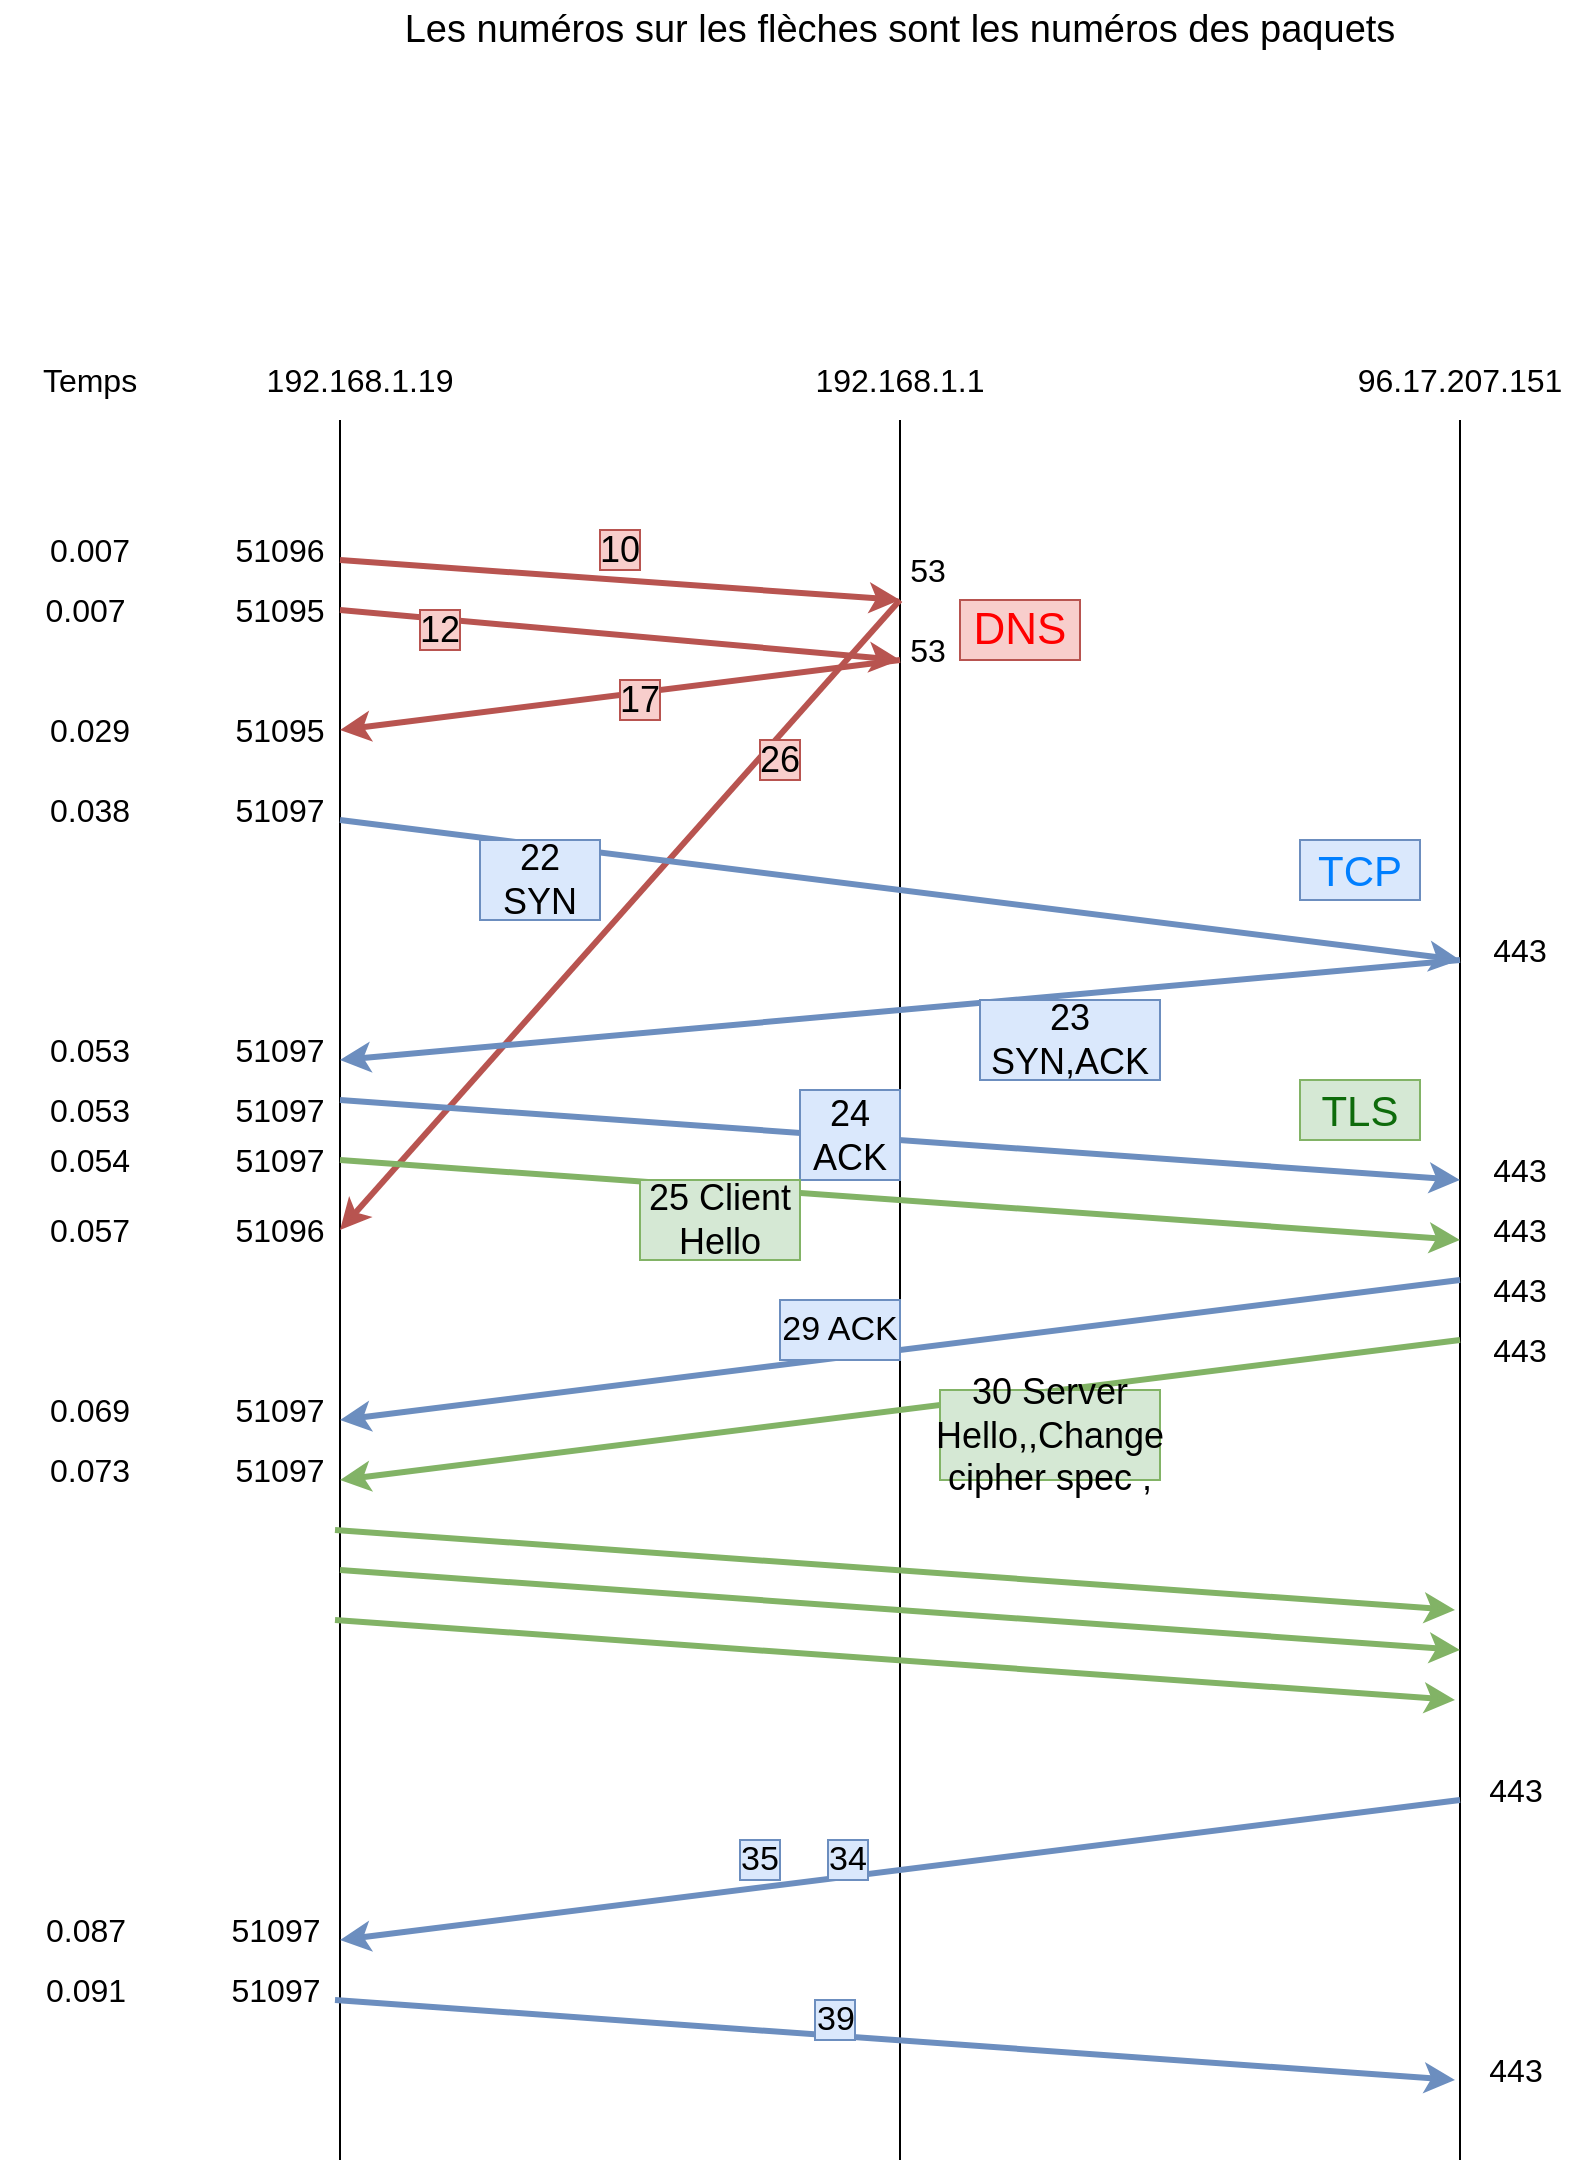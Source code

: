 <mxfile version="21.2.9" type="github">
  <diagram name="Page-1" id="WJexi-hbhl3dmOBr19gn">
    <mxGraphModel dx="2211" dy="0" grid="1" gridSize="10" guides="1" tooltips="1" connect="1" arrows="1" fold="1" page="1" pageScale="1" pageWidth="827" pageHeight="1169" math="0" shadow="0">
      <root>
        <mxCell id="0" />
        <mxCell id="1" parent="0" />
        <mxCell id="n1U7F6p-wiJEakVieZvQ-1" value="" style="endArrow=none;html=1;rounded=0;" parent="1" edge="1">
          <mxGeometry width="50" height="50" relative="1" as="geometry">
            <mxPoint x="120" y="880" as="sourcePoint" />
            <mxPoint x="120" y="10" as="targetPoint" />
          </mxGeometry>
        </mxCell>
        <mxCell id="n1U7F6p-wiJEakVieZvQ-2" value="" style="endArrow=none;html=1;rounded=0;" parent="1" edge="1">
          <mxGeometry width="50" height="50" relative="1" as="geometry">
            <mxPoint x="400" y="880" as="sourcePoint" />
            <mxPoint x="400" y="10" as="targetPoint" />
          </mxGeometry>
        </mxCell>
        <mxCell id="n1U7F6p-wiJEakVieZvQ-3" value="" style="endArrow=none;html=1;rounded=0;" parent="1" edge="1">
          <mxGeometry width="50" height="50" relative="1" as="geometry">
            <mxPoint x="680" y="880" as="sourcePoint" />
            <mxPoint x="680" y="10" as="targetPoint" />
          </mxGeometry>
        </mxCell>
        <mxCell id="n1U7F6p-wiJEakVieZvQ-4" value="&lt;font style=&quot;font-size: 16px;&quot;&gt;Temps&lt;/font&gt;" style="text;strokeColor=none;align=center;fillColor=none;html=1;verticalAlign=middle;whiteSpace=wrap;rounded=0;strokeWidth=3;" parent="1" vertex="1">
          <mxGeometry x="-50" y="-35" width="90" height="50" as="geometry" />
        </mxCell>
        <mxCell id="n1U7F6p-wiJEakVieZvQ-5" value="&lt;font style=&quot;font-size: 16px;&quot;&gt;192.168.1.19&lt;/font&gt;" style="text;strokeColor=none;align=center;fillColor=none;html=1;verticalAlign=middle;whiteSpace=wrap;rounded=0;" parent="1" vertex="1">
          <mxGeometry x="100" y="-20" width="60" height="20" as="geometry" />
        </mxCell>
        <mxCell id="n1U7F6p-wiJEakVieZvQ-6" value="&lt;font style=&quot;font-size: 16px;&quot;&gt;192.168.1.1&lt;/font&gt;" style="text;strokeColor=none;align=center;fillColor=none;html=1;verticalAlign=middle;whiteSpace=wrap;rounded=0;" parent="1" vertex="1">
          <mxGeometry x="370" y="-25" width="60" height="30" as="geometry" />
        </mxCell>
        <mxCell id="n1U7F6p-wiJEakVieZvQ-7" value="&lt;font style=&quot;font-size: 16px;&quot;&gt;96.17.207.151&lt;/font&gt;" style="text;strokeColor=none;align=center;fillColor=none;html=1;verticalAlign=middle;whiteSpace=wrap;rounded=0;" parent="1" vertex="1">
          <mxGeometry x="650" y="-25" width="60" height="30" as="geometry" />
        </mxCell>
        <mxCell id="n1U7F6p-wiJEakVieZvQ-8" value="" style="endArrow=classic;html=1;fillColor=#f8cecc;strokeColor=#b85450;rounded=0;strokeWidth=3;" parent="1" edge="1">
          <mxGeometry width="50" height="50" relative="1" as="geometry">
            <mxPoint x="120" y="80" as="sourcePoint" />
            <mxPoint x="400" y="100" as="targetPoint" />
          </mxGeometry>
        </mxCell>
        <mxCell id="n1U7F6p-wiJEakVieZvQ-9" value="&lt;font style=&quot;font-size: 16px;&quot;&gt;51096&lt;/font&gt;" style="text;strokeColor=none;align=center;fillColor=none;html=1;verticalAlign=middle;whiteSpace=wrap;rounded=0;" parent="1" vertex="1">
          <mxGeometry x="60" y="60" width="60" height="30" as="geometry" />
        </mxCell>
        <mxCell id="n1U7F6p-wiJEakVieZvQ-10" value="&lt;font style=&quot;font-size: 16px;&quot;&gt;53&lt;/font&gt;" style="text;strokeColor=none;align=center;fillColor=none;html=1;verticalAlign=middle;whiteSpace=wrap;rounded=0;" parent="1" vertex="1">
          <mxGeometry x="384" y="70" width="60" height="30" as="geometry" />
        </mxCell>
        <mxCell id="n1U7F6p-wiJEakVieZvQ-11" value="&lt;font style=&quot;font-size: 16px;&quot;&gt;0.007&lt;/font&gt;" style="text;strokeColor=none;align=center;fillColor=none;html=1;verticalAlign=middle;whiteSpace=wrap;rounded=0;" parent="1" vertex="1">
          <mxGeometry x="-35" y="60" width="60" height="30" as="geometry" />
        </mxCell>
        <mxCell id="n1U7F6p-wiJEakVieZvQ-13" value="" style="endArrow=classic;html=1;rounded=0;entryX=1;entryY=0.5;entryDx=0;entryDy=0;fillColor=#f8cecc;strokeColor=#b85450;strokeWidth=3;" parent="1" target="n1U7F6p-wiJEakVieZvQ-15" edge="1">
          <mxGeometry width="50" height="50" relative="1" as="geometry">
            <mxPoint x="400" y="100" as="sourcePoint" />
            <mxPoint x="120" y="200" as="targetPoint" />
          </mxGeometry>
        </mxCell>
        <mxCell id="n1U7F6p-wiJEakVieZvQ-14" value="&lt;font style=&quot;font-size: 16px;&quot;&gt;0.057&lt;/font&gt;" style="text;strokeColor=none;align=center;fillColor=none;html=1;verticalAlign=middle;whiteSpace=wrap;rounded=0;" parent="1" vertex="1">
          <mxGeometry x="-35" y="400" width="60" height="30" as="geometry" />
        </mxCell>
        <mxCell id="n1U7F6p-wiJEakVieZvQ-15" value="&lt;font style=&quot;font-size: 16px;&quot;&gt;51096&lt;/font&gt;" style="text;strokeColor=none;align=center;fillColor=none;html=1;verticalAlign=middle;whiteSpace=wrap;rounded=0;" parent="1" vertex="1">
          <mxGeometry x="60" y="400" width="60" height="30" as="geometry" />
        </mxCell>
        <mxCell id="n1U7F6p-wiJEakVieZvQ-16" value="" style="endArrow=classic;html=1;rounded=0;fillColor=#f8cecc;strokeColor=#b85450;strokeWidth=3;" parent="1" edge="1">
          <mxGeometry width="50" height="50" relative="1" as="geometry">
            <mxPoint x="120" y="105" as="sourcePoint" />
            <mxPoint x="400" y="130" as="targetPoint" />
          </mxGeometry>
        </mxCell>
        <mxCell id="n1U7F6p-wiJEakVieZvQ-17" value="&lt;font style=&quot;font-size: 16px;&quot;&gt;53&lt;/font&gt;" style="text;strokeColor=none;align=center;fillColor=none;html=1;verticalAlign=middle;whiteSpace=wrap;rounded=0;" parent="1" vertex="1">
          <mxGeometry x="384" y="110" width="60" height="30" as="geometry" />
        </mxCell>
        <mxCell id="n1U7F6p-wiJEakVieZvQ-19" value="" style="endArrow=classic;html=1;rounded=0;entryX=1;entryY=0.5;entryDx=0;entryDy=0;fillColor=#f8cecc;strokeColor=#b85450;strokeWidth=3;" parent="1" edge="1">
          <mxGeometry width="50" height="50" relative="1" as="geometry">
            <mxPoint x="400" y="130" as="sourcePoint" />
            <mxPoint x="120" y="165" as="targetPoint" />
          </mxGeometry>
        </mxCell>
        <mxCell id="n1U7F6p-wiJEakVieZvQ-21" value="&lt;font style=&quot;font-size: 16px;&quot;&gt;0.029&lt;/font&gt;" style="text;strokeColor=none;align=center;fillColor=none;html=1;verticalAlign=middle;whiteSpace=wrap;rounded=0;" parent="1" vertex="1">
          <mxGeometry x="-35" y="150" width="60" height="30" as="geometry" />
        </mxCell>
        <mxCell id="n1U7F6p-wiJEakVieZvQ-22" value="&lt;font style=&quot;font-size: 16px;&quot;&gt;0.007&amp;nbsp;&lt;/font&gt;&lt;span style=&quot;border-color: var(--border-color); font-size: 16px;&quot;&gt; &lt;/span&gt;" style="text;strokeColor=none;align=center;fillColor=none;html=1;verticalAlign=middle;whiteSpace=wrap;rounded=0;" parent="1" vertex="1">
          <mxGeometry x="-35" y="90" width="60" height="30" as="geometry" />
        </mxCell>
        <mxCell id="n1U7F6p-wiJEakVieZvQ-25" value="&lt;font style=&quot;font-size: 16px;&quot;&gt;51095&lt;/font&gt;" style="text;strokeColor=none;align=center;fillColor=none;html=1;verticalAlign=middle;whiteSpace=wrap;rounded=0;" parent="1" vertex="1">
          <mxGeometry x="60" y="90" width="60" height="30" as="geometry" />
        </mxCell>
        <mxCell id="n1U7F6p-wiJEakVieZvQ-26" value="&lt;font style=&quot;font-size: 16px;&quot;&gt;51095&lt;/font&gt;" style="text;strokeColor=none;align=center;fillColor=none;html=1;verticalAlign=middle;whiteSpace=wrap;rounded=0;" parent="1" vertex="1">
          <mxGeometry x="60" y="150" width="60" height="30" as="geometry" />
        </mxCell>
        <mxCell id="n1U7F6p-wiJEakVieZvQ-27" value="" style="endArrow=classic;html=1;rounded=0;fillColor=#dae8fc;strokeColor=#6c8ebf;strokeWidth=3;" parent="1" edge="1">
          <mxGeometry width="50" height="50" relative="1" as="geometry">
            <mxPoint x="120" y="210" as="sourcePoint" />
            <mxPoint x="680" y="280" as="targetPoint" />
          </mxGeometry>
        </mxCell>
        <mxCell id="n1U7F6p-wiJEakVieZvQ-28" value="&lt;font style=&quot;font-size: 16px;&quot;&gt;51097&lt;/font&gt;" style="text;strokeColor=none;align=center;fillColor=none;html=1;verticalAlign=middle;whiteSpace=wrap;rounded=0;" parent="1" vertex="1">
          <mxGeometry x="60" y="190" width="60" height="30" as="geometry" />
        </mxCell>
        <mxCell id="n1U7F6p-wiJEakVieZvQ-29" value="&lt;font style=&quot;font-size: 16px;&quot;&gt;0.038&lt;/font&gt;" style="text;strokeColor=none;align=center;fillColor=none;html=1;verticalAlign=middle;whiteSpace=wrap;rounded=0;" parent="1" vertex="1">
          <mxGeometry x="-35" y="190" width="60" height="30" as="geometry" />
        </mxCell>
        <mxCell id="n1U7F6p-wiJEakVieZvQ-30" value="&lt;font style=&quot;font-size: 16px;&quot;&gt;443&lt;/font&gt;" style="text;strokeColor=none;align=center;fillColor=none;html=1;verticalAlign=middle;whiteSpace=wrap;rounded=0;" parent="1" vertex="1">
          <mxGeometry x="680" y="260" width="60" height="30" as="geometry" />
        </mxCell>
        <mxCell id="n1U7F6p-wiJEakVieZvQ-31" value="" style="endArrow=classic;html=1;rounded=0;fillColor=#dae8fc;strokeColor=#6c8ebf;strokeWidth=3;" parent="1" edge="1">
          <mxGeometry width="50" height="50" relative="1" as="geometry">
            <mxPoint x="680" y="280" as="sourcePoint" />
            <mxPoint x="120" y="330" as="targetPoint" />
          </mxGeometry>
        </mxCell>
        <mxCell id="n1U7F6p-wiJEakVieZvQ-32" value="&lt;font style=&quot;font-size: 16px;&quot;&gt;51097&lt;/font&gt;" style="text;strokeColor=none;align=center;fillColor=none;html=1;verticalAlign=middle;whiteSpace=wrap;rounded=0;" parent="1" vertex="1">
          <mxGeometry x="60" y="310" width="60" height="30" as="geometry" />
        </mxCell>
        <mxCell id="n1U7F6p-wiJEakVieZvQ-33" value="&lt;font style=&quot;font-size: 16px;&quot;&gt;0.053&lt;/font&gt;" style="text;strokeColor=none;align=center;fillColor=none;html=1;verticalAlign=middle;whiteSpace=wrap;rounded=0;" parent="1" vertex="1">
          <mxGeometry x="-35" y="310" width="60" height="30" as="geometry" />
        </mxCell>
        <mxCell id="n1U7F6p-wiJEakVieZvQ-34" value="" style="endArrow=classic;html=1;rounded=0;fillColor=#dae8fc;strokeColor=#6c8ebf;strokeWidth=3;" parent="1" edge="1">
          <mxGeometry width="50" height="50" relative="1" as="geometry">
            <mxPoint x="120" y="350" as="sourcePoint" />
            <mxPoint x="680" y="390" as="targetPoint" />
          </mxGeometry>
        </mxCell>
        <mxCell id="n1U7F6p-wiJEakVieZvQ-35" value="&lt;font style=&quot;font-size: 16px;&quot;&gt;0.053&lt;/font&gt;" style="text;strokeColor=none;align=center;fillColor=none;html=1;verticalAlign=middle;whiteSpace=wrap;rounded=0;" parent="1" vertex="1">
          <mxGeometry x="-35" y="340" width="60" height="30" as="geometry" />
        </mxCell>
        <mxCell id="n1U7F6p-wiJEakVieZvQ-36" value="&lt;font style=&quot;font-size: 16px;&quot;&gt;51097&lt;/font&gt;" style="text;strokeColor=none;align=center;fillColor=none;html=1;verticalAlign=middle;whiteSpace=wrap;rounded=0;" parent="1" vertex="1">
          <mxGeometry x="60" y="340" width="60" height="30" as="geometry" />
        </mxCell>
        <mxCell id="n1U7F6p-wiJEakVieZvQ-37" value="&lt;font style=&quot;font-size: 16px;&quot;&gt;443&lt;/font&gt;" style="text;strokeColor=none;align=center;fillColor=none;html=1;verticalAlign=middle;whiteSpace=wrap;rounded=0;" parent="1" vertex="1">
          <mxGeometry x="680" y="370" width="60" height="30" as="geometry" />
        </mxCell>
        <mxCell id="n1U7F6p-wiJEakVieZvQ-38" value="&lt;font color=&quot;#ff0000&quot; style=&quot;font-size: 22px;&quot;&gt;DNS&lt;/font&gt;" style="text;strokeColor=#b85450;align=center;fillColor=#f8cecc;html=1;verticalAlign=middle;whiteSpace=wrap;rounded=0;" parent="1" vertex="1">
          <mxGeometry x="430" y="100" width="60" height="30" as="geometry" />
        </mxCell>
        <mxCell id="n1U7F6p-wiJEakVieZvQ-39" value="&lt;font color=&quot;#007fff&quot; style=&quot;font-size: 21px;&quot;&gt;TCP&lt;/font&gt;" style="text;strokeColor=#6c8ebf;align=center;fillColor=#dae8fc;html=1;verticalAlign=middle;whiteSpace=wrap;rounded=0;" parent="1" vertex="1">
          <mxGeometry x="600" y="220" width="60" height="30" as="geometry" />
        </mxCell>
        <mxCell id="n1U7F6p-wiJEakVieZvQ-41" value="&lt;font style=&quot;font-size: 18px;&quot;&gt;12&lt;/font&gt;" style="text;strokeColor=#b85450;align=center;fillColor=#f8cecc;html=1;verticalAlign=middle;whiteSpace=wrap;rounded=0;" parent="1" vertex="1">
          <mxGeometry x="160" y="105" width="20" height="20" as="geometry" />
        </mxCell>
        <mxCell id="n1U7F6p-wiJEakVieZvQ-52" value="&lt;font style=&quot;font-size: 18px;&quot;&gt;10&lt;/font&gt;" style="text;strokeColor=#b85450;align=center;fillColor=#f8cecc;html=1;verticalAlign=middle;whiteSpace=wrap;rounded=0;" parent="1" vertex="1">
          <mxGeometry x="250" y="65" width="20" height="20" as="geometry" />
        </mxCell>
        <mxCell id="n1U7F6p-wiJEakVieZvQ-53" value="&lt;font style=&quot;font-size: 18px;&quot;&gt;17&lt;/font&gt;" style="text;strokeColor=#b85450;align=center;fillColor=#f8cecc;html=1;verticalAlign=middle;whiteSpace=wrap;rounded=0;" parent="1" vertex="1">
          <mxGeometry x="260" y="140" width="20" height="20" as="geometry" />
        </mxCell>
        <mxCell id="n1U7F6p-wiJEakVieZvQ-54" value="&lt;span style=&quot;font-size: 18px;&quot;&gt;26&lt;/span&gt;" style="text;strokeColor=#b85450;align=center;fillColor=#f8cecc;html=1;verticalAlign=middle;whiteSpace=wrap;rounded=0;" parent="1" vertex="1">
          <mxGeometry x="330" y="170" width="20" height="20" as="geometry" />
        </mxCell>
        <mxCell id="n1U7F6p-wiJEakVieZvQ-56" value="&lt;font style=&quot;font-size: 18px;&quot;&gt;22 SYN&lt;/font&gt;" style="text;strokeColor=#6c8ebf;align=center;fillColor=#dae8fc;html=1;verticalAlign=middle;whiteSpace=wrap;rounded=0;" parent="1" vertex="1">
          <mxGeometry x="190" y="220" width="60" height="40" as="geometry" />
        </mxCell>
        <mxCell id="n1U7F6p-wiJEakVieZvQ-62" value="&lt;font style=&quot;font-size: 18px;&quot;&gt;23 SYN,ACK&lt;/font&gt;" style="text;strokeColor=#6c8ebf;align=center;fillColor=#dae8fc;html=1;verticalAlign=middle;whiteSpace=wrap;rounded=0;" parent="1" vertex="1">
          <mxGeometry x="440" y="300" width="90" height="40" as="geometry" />
        </mxCell>
        <mxCell id="n1U7F6p-wiJEakVieZvQ-63" value="&lt;font style=&quot;font-size: 18px;&quot;&gt;24 ACK&lt;/font&gt;" style="text;strokeColor=#6c8ebf;align=center;fillColor=#dae8fc;html=1;verticalAlign=middle;whiteSpace=wrap;rounded=0;" parent="1" vertex="1">
          <mxGeometry x="350" y="345" width="50" height="45" as="geometry" />
        </mxCell>
        <mxCell id="_BkDuq4qd8k27kDSEMzj-3" value="&lt;font style=&quot;font-size: 19px;&quot;&gt;&amp;nbsp;Les numéros sur les flèches sont les numéros des paquets&amp;nbsp;&lt;/font&gt;" style="text;strokeColor=none;align=center;fillColor=none;html=1;verticalAlign=middle;whiteSpace=wrap;rounded=0;" parent="1" vertex="1">
          <mxGeometry x="55" y="-200" width="690" height="30" as="geometry" />
        </mxCell>
        <mxCell id="eQPu3dBEFxutYys5tmZO-1" value="" style="endArrow=classic;html=1;rounded=0;fillColor=#dae8fc;strokeColor=#6c8ebf;strokeWidth=3;" parent="1" edge="1">
          <mxGeometry width="50" height="50" relative="1" as="geometry">
            <mxPoint x="680" y="440" as="sourcePoint" />
            <mxPoint x="120" y="510" as="targetPoint" />
          </mxGeometry>
        </mxCell>
        <mxCell id="eQPu3dBEFxutYys5tmZO-2" value="&lt;font style=&quot;font-size: 16px;&quot;&gt;0.069&lt;/font&gt;" style="text;strokeColor=none;align=center;fillColor=none;html=1;verticalAlign=middle;whiteSpace=wrap;rounded=0;" parent="1" vertex="1">
          <mxGeometry x="-35" y="490" width="60" height="30" as="geometry" />
        </mxCell>
        <mxCell id="eQPu3dBEFxutYys5tmZO-3" value="&lt;font style=&quot;font-size: 16px;&quot;&gt;443&lt;/font&gt;" style="text;strokeColor=none;align=center;fillColor=none;html=1;verticalAlign=middle;whiteSpace=wrap;rounded=0;" parent="1" vertex="1">
          <mxGeometry x="680" y="430" width="60" height="30" as="geometry" />
        </mxCell>
        <mxCell id="eQPu3dBEFxutYys5tmZO-4" value="&lt;font style=&quot;font-size: 16px;&quot;&gt;51097&lt;/font&gt;" style="text;strokeColor=none;align=center;fillColor=none;html=1;verticalAlign=middle;whiteSpace=wrap;rounded=0;" parent="1" vertex="1">
          <mxGeometry x="60" y="490" width="60" height="30" as="geometry" />
        </mxCell>
        <mxCell id="eQPu3dBEFxutYys5tmZO-5" value="&lt;font style=&quot;font-size: 17px;&quot;&gt;29 ACK&lt;/font&gt;" style="text;strokeColor=#6c8ebf;align=center;fillColor=#dae8fc;html=1;verticalAlign=middle;whiteSpace=wrap;rounded=0;" parent="1" vertex="1">
          <mxGeometry x="340" y="450" width="60" height="30" as="geometry" />
        </mxCell>
        <mxCell id="eQPu3dBEFxutYys5tmZO-6" value="" style="endArrow=classic;html=1;rounded=0;fillColor=#dae8fc;strokeColor=#6c8ebf;strokeWidth=3;" parent="1" edge="1">
          <mxGeometry width="50" height="50" relative="1" as="geometry">
            <mxPoint x="680" y="700" as="sourcePoint" />
            <mxPoint x="120" y="770" as="targetPoint" />
          </mxGeometry>
        </mxCell>
        <mxCell id="eQPu3dBEFxutYys5tmZO-7" value="&lt;font style=&quot;font-size: 16px;&quot;&gt;443&lt;/font&gt;" style="text;strokeColor=none;align=center;fillColor=none;html=1;verticalAlign=middle;whiteSpace=wrap;rounded=0;" parent="1" vertex="1">
          <mxGeometry x="677.5" y="680" width="60" height="30" as="geometry" />
        </mxCell>
        <mxCell id="eQPu3dBEFxutYys5tmZO-8" value="&lt;font style=&quot;font-size: 16px;&quot;&gt;51097&lt;/font&gt;" style="text;strokeColor=none;align=center;fillColor=none;html=1;verticalAlign=middle;whiteSpace=wrap;rounded=0;" parent="1" vertex="1">
          <mxGeometry x="57.5" y="750" width="60" height="30" as="geometry" />
        </mxCell>
        <mxCell id="eQPu3dBEFxutYys5tmZO-9" value="&lt;font style=&quot;font-size: 17px;&quot;&gt;34&lt;/font&gt;" style="text;strokeColor=#6c8ebf;align=center;fillColor=#dae8fc;html=1;verticalAlign=middle;whiteSpace=wrap;rounded=0;" parent="1" vertex="1">
          <mxGeometry x="364" y="720" width="20" height="20" as="geometry" />
        </mxCell>
        <mxCell id="eQPu3dBEFxutYys5tmZO-10" value="&lt;font style=&quot;font-size: 16px;&quot;&gt;0.087&lt;/font&gt;" style="text;strokeColor=none;align=center;fillColor=none;html=1;verticalAlign=middle;whiteSpace=wrap;rounded=0;" parent="1" vertex="1">
          <mxGeometry x="-37.5" y="750" width="60" height="30" as="geometry" />
        </mxCell>
        <mxCell id="eQPu3dBEFxutYys5tmZO-16" value="" style="endArrow=classic;html=1;rounded=0;fillColor=#dae8fc;strokeColor=#6c8ebf;strokeWidth=3;" parent="1" edge="1">
          <mxGeometry width="50" height="50" relative="1" as="geometry">
            <mxPoint x="117.5" y="800" as="sourcePoint" />
            <mxPoint x="677.5" y="840" as="targetPoint" />
          </mxGeometry>
        </mxCell>
        <mxCell id="eQPu3dBEFxutYys5tmZO-17" value="&lt;font style=&quot;font-size: 16px;&quot;&gt;51097&lt;/font&gt;" style="text;strokeColor=none;align=center;fillColor=none;html=1;verticalAlign=middle;whiteSpace=wrap;rounded=0;" parent="1" vertex="1">
          <mxGeometry x="57.5" y="780" width="60" height="30" as="geometry" />
        </mxCell>
        <mxCell id="eQPu3dBEFxutYys5tmZO-18" value="&lt;font style=&quot;font-size: 16px;&quot;&gt;443&lt;/font&gt;" style="text;strokeColor=none;align=center;fillColor=none;html=1;verticalAlign=middle;whiteSpace=wrap;rounded=0;" parent="1" vertex="1">
          <mxGeometry x="677.5" y="820" width="60" height="30" as="geometry" />
        </mxCell>
        <mxCell id="eQPu3dBEFxutYys5tmZO-19" value="&lt;font style=&quot;font-size: 16px;&quot;&gt;0.091&lt;/font&gt;" style="text;strokeColor=none;align=center;fillColor=none;html=1;verticalAlign=middle;whiteSpace=wrap;rounded=0;" parent="1" vertex="1">
          <mxGeometry x="-37.5" y="780" width="60" height="30" as="geometry" />
        </mxCell>
        <mxCell id="eQPu3dBEFxutYys5tmZO-20" value="&lt;font style=&quot;font-size: 17px;&quot;&gt;39&lt;/font&gt;" style="text;strokeColor=#6c8ebf;align=center;fillColor=#dae8fc;html=1;verticalAlign=middle;whiteSpace=wrap;rounded=0;" parent="1" vertex="1">
          <mxGeometry x="357.5" y="800" width="20" height="20" as="geometry" />
        </mxCell>
        <mxCell id="eQPu3dBEFxutYys5tmZO-21" value="&lt;font style=&quot;font-size: 17px;&quot;&gt;35&lt;/font&gt;" style="text;strokeColor=#6c8ebf;align=center;fillColor=#dae8fc;html=1;verticalAlign=middle;whiteSpace=wrap;rounded=0;" parent="1" vertex="1">
          <mxGeometry x="320" y="720" width="20" height="20" as="geometry" />
        </mxCell>
        <mxCell id="m-aXnjqWYBUEtU9hvBRL-1" value="" style="endArrow=classic;html=1;rounded=0;fillColor=#d5e8d4;strokeColor=#82b366;strokeWidth=3;" edge="1" parent="1">
          <mxGeometry width="50" height="50" relative="1" as="geometry">
            <mxPoint x="120" y="380" as="sourcePoint" />
            <mxPoint x="680" y="420" as="targetPoint" />
          </mxGeometry>
        </mxCell>
        <mxCell id="m-aXnjqWYBUEtU9hvBRL-2" value="&lt;font color=&quot;#0e6b0b&quot; style=&quot;font-size: 21px;&quot;&gt;TLS&lt;/font&gt;" style="text;strokeColor=#82b366;align=center;fillColor=#d5e8d4;html=1;verticalAlign=middle;whiteSpace=wrap;rounded=0;" vertex="1" parent="1">
          <mxGeometry x="600" y="340" width="60" height="30" as="geometry" />
        </mxCell>
        <mxCell id="m-aXnjqWYBUEtU9hvBRL-3" value="&lt;font style=&quot;font-size: 18px;&quot;&gt;25 Client Hello&lt;/font&gt;" style="text;strokeColor=#82b366;align=center;fillColor=#d5e8d4;html=1;verticalAlign=middle;whiteSpace=wrap;rounded=0;" vertex="1" parent="1">
          <mxGeometry x="270" y="390" width="80" height="40" as="geometry" />
        </mxCell>
        <mxCell id="m-aXnjqWYBUEtU9hvBRL-4" value="&lt;font style=&quot;font-size: 16px;&quot;&gt;0.054&lt;/font&gt;" style="text;strokeColor=none;align=center;fillColor=none;html=1;verticalAlign=middle;whiteSpace=wrap;rounded=0;" vertex="1" parent="1">
          <mxGeometry x="-35" y="365" width="60" height="30" as="geometry" />
        </mxCell>
        <mxCell id="m-aXnjqWYBUEtU9hvBRL-5" value="&lt;font style=&quot;font-size: 16px;&quot;&gt;51097&lt;/font&gt;" style="text;strokeColor=none;align=center;fillColor=none;html=1;verticalAlign=middle;whiteSpace=wrap;rounded=0;" vertex="1" parent="1">
          <mxGeometry x="60" y="365" width="60" height="30" as="geometry" />
        </mxCell>
        <mxCell id="m-aXnjqWYBUEtU9hvBRL-6" value="&lt;font style=&quot;font-size: 16px;&quot;&gt;443&lt;/font&gt;" style="text;strokeColor=none;align=center;fillColor=none;html=1;verticalAlign=middle;whiteSpace=wrap;rounded=0;" vertex="1" parent="1">
          <mxGeometry x="680" y="400" width="60" height="30" as="geometry" />
        </mxCell>
        <mxCell id="m-aXnjqWYBUEtU9hvBRL-7" value="" style="endArrow=classic;html=1;rounded=0;fillColor=#d5e8d4;strokeColor=#82b366;strokeWidth=3;" edge="1" parent="1">
          <mxGeometry width="50" height="50" relative="1" as="geometry">
            <mxPoint x="680" y="470" as="sourcePoint" />
            <mxPoint x="120" y="540" as="targetPoint" />
          </mxGeometry>
        </mxCell>
        <mxCell id="m-aXnjqWYBUEtU9hvBRL-8" value="&lt;font style=&quot;font-size: 18px;&quot;&gt;30 Server Hello,,Change cipher spec ,&lt;/font&gt;" style="text;strokeColor=#82b366;align=center;fillColor=#d5e8d4;html=1;verticalAlign=middle;whiteSpace=wrap;rounded=0;" vertex="1" parent="1">
          <mxGeometry x="420" y="495" width="110" height="45" as="geometry" />
        </mxCell>
        <mxCell id="m-aXnjqWYBUEtU9hvBRL-9" value="&lt;font style=&quot;font-size: 16px;&quot;&gt;51097&lt;/font&gt;" style="text;strokeColor=none;align=center;fillColor=none;html=1;verticalAlign=middle;whiteSpace=wrap;rounded=0;" vertex="1" parent="1">
          <mxGeometry x="60" y="520" width="60" height="30" as="geometry" />
        </mxCell>
        <mxCell id="m-aXnjqWYBUEtU9hvBRL-10" value="&lt;font style=&quot;font-size: 16px;&quot;&gt;443&lt;/font&gt;" style="text;strokeColor=none;align=center;fillColor=none;html=1;verticalAlign=middle;whiteSpace=wrap;rounded=0;" vertex="1" parent="1">
          <mxGeometry x="680" y="460" width="60" height="30" as="geometry" />
        </mxCell>
        <mxCell id="m-aXnjqWYBUEtU9hvBRL-11" value="&lt;font style=&quot;font-size: 16px;&quot;&gt;0.073&lt;/font&gt;" style="text;strokeColor=none;align=center;fillColor=none;html=1;verticalAlign=middle;whiteSpace=wrap;rounded=0;" vertex="1" parent="1">
          <mxGeometry x="-35" y="520" width="60" height="30" as="geometry" />
        </mxCell>
        <mxCell id="m-aXnjqWYBUEtU9hvBRL-12" value="" style="endArrow=classic;html=1;rounded=0;fillColor=#d5e8d4;strokeColor=#82b366;strokeWidth=3;" edge="1" parent="1">
          <mxGeometry width="50" height="50" relative="1" as="geometry">
            <mxPoint x="117.5" y="565" as="sourcePoint" />
            <mxPoint x="677.5" y="605" as="targetPoint" />
          </mxGeometry>
        </mxCell>
        <mxCell id="m-aXnjqWYBUEtU9hvBRL-13" value="" style="endArrow=classic;html=1;rounded=0;fillColor=#d5e8d4;strokeColor=#82b366;strokeWidth=3;" edge="1" parent="1">
          <mxGeometry width="50" height="50" relative="1" as="geometry">
            <mxPoint x="120" y="585" as="sourcePoint" />
            <mxPoint x="680" y="625" as="targetPoint" />
          </mxGeometry>
        </mxCell>
        <mxCell id="m-aXnjqWYBUEtU9hvBRL-14" value="" style="endArrow=classic;html=1;rounded=0;fillColor=#d5e8d4;strokeColor=#82b366;strokeWidth=3;" edge="1" parent="1">
          <mxGeometry width="50" height="50" relative="1" as="geometry">
            <mxPoint x="117.5" y="610" as="sourcePoint" />
            <mxPoint x="677.5" y="650" as="targetPoint" />
          </mxGeometry>
        </mxCell>
      </root>
    </mxGraphModel>
  </diagram>
</mxfile>
